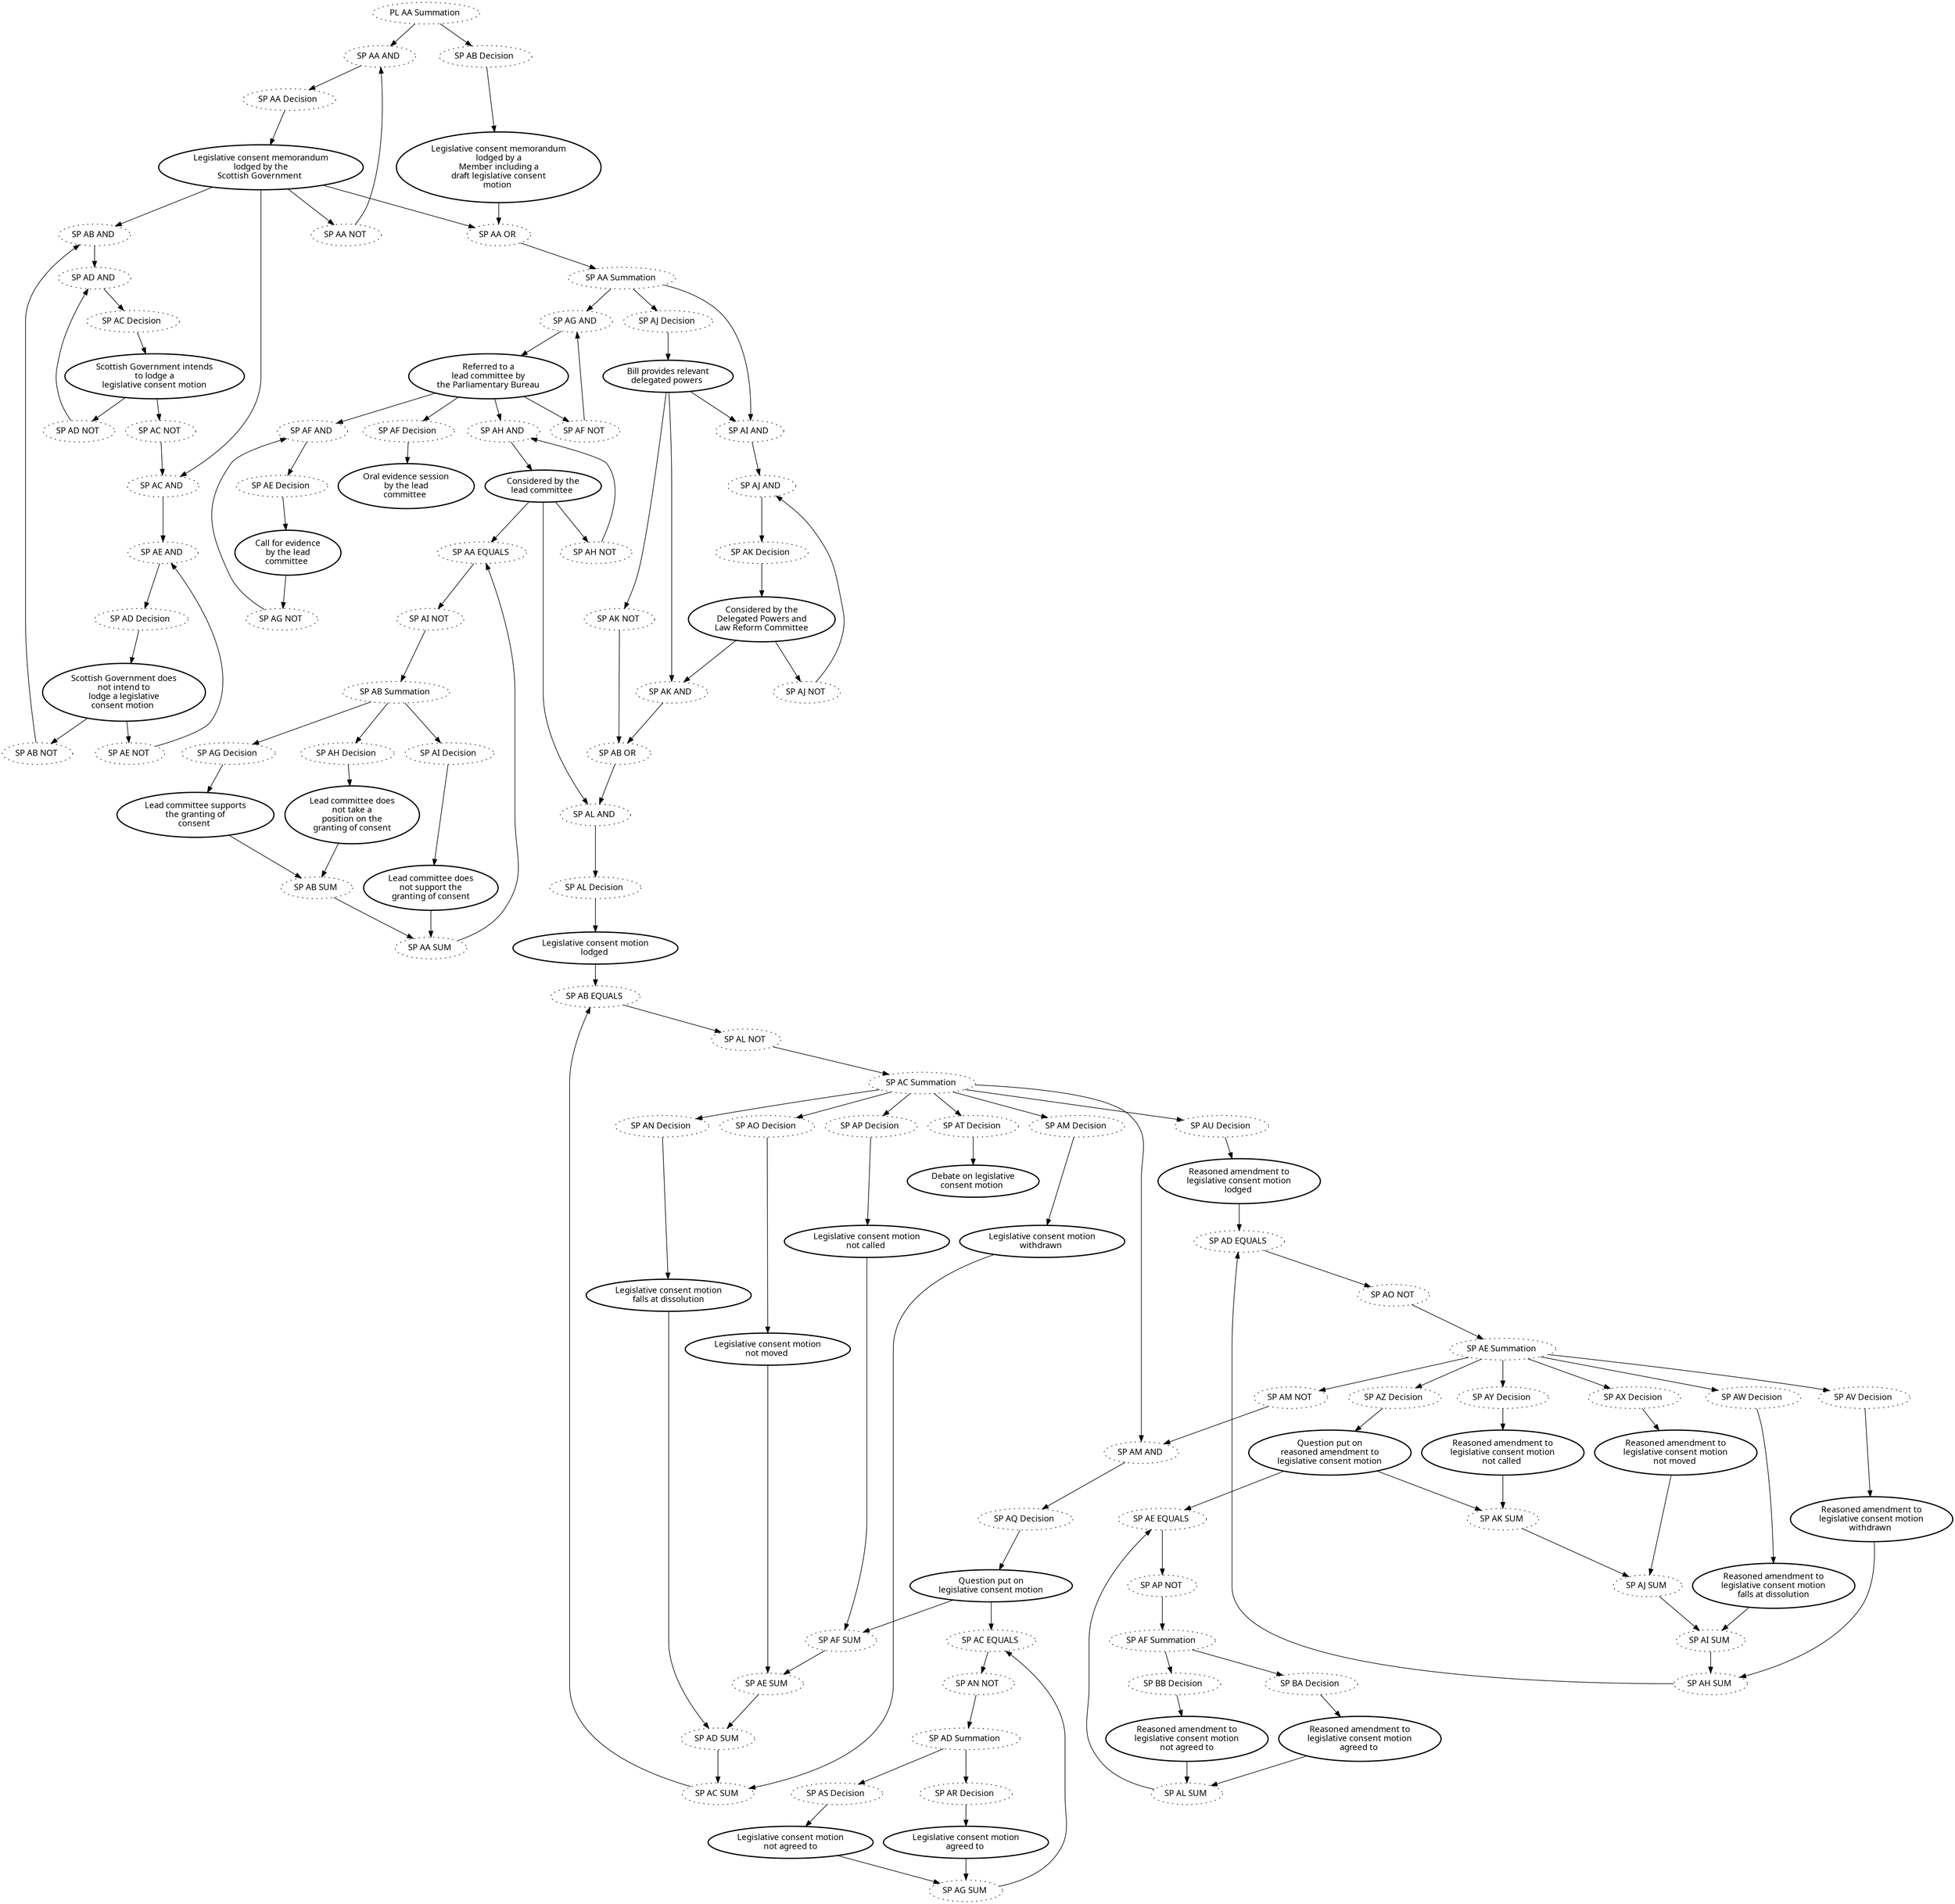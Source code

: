 digraph{graph[fontname="calibri"];node[fontname="calibri"];edge[fontname="calibri"];edge [style=solid, color=black];"1172"->"1217"[label=""];edge[style=solid, color=black];edge [style=solid, color=black];"1172"->"1230"[label=""];edge[style=solid, color=black];edge [style=solid, color=black];"1217"->"1229"[label=""];edge[style=solid, color=black];edge [style=solid, color=black];"1218"->"1220"[label=""];edge[style=solid, color=black];edge [style=solid, color=black];"1219"->"1221"[label=""];edge[style=solid, color=black];edge [style=solid, color=black];"1220"->"1231"[label=""];edge[style=solid, color=black];edge [style=solid, color=black];"1221"->"1232"[label=""];edge[style=solid, color=black];edge [style=solid, color=black];"1222"->"1533"[label=""];edge[style=solid, color=black];edge [style=solid, color=black];"1223"->"1217"[label=""];edge[style=solid, color=black];edge [style=solid, color=black];"1224"->"1218"[label=""];edge[style=solid, color=black];edge [style=solid, color=black];"1225"->"1219"[label=""];edge[style=solid, color=black];edge [style=solid, color=black];"1226"->"1220"[label=""];edge[style=solid, color=black];edge [style=solid, color=black];"1227"->"1221"[label=""];edge[style=solid, color=black];edge [style=solid, color=black];"1228"->"1516"[label=""];edge[style=solid, color=black];edge [style=solid, color=black];"1229"->"1576"[label=""];edge[style=solid, color=black];edge [style=solid, color=black];"1230"->"1577"[label=""];edge[style=solid, color=black];edge [style=solid, color=black];"1231"->"1578"[label=""];edge[style=solid, color=black];edge [style=solid, color=black];"1232"->"1579"[label=""];edge[style=solid, color=black];edge [style=solid, color=black];"1516"->"1581"[label=""];edge[style=solid, color=black];edge [style=solid, color=black];"1517"->"1583"[label=""];edge[style=solid, color=black];edge [style=solid, color=black];"1518"->"1519"[label=""];edge[style=solid, color=black];edge [style=solid, color=black];"1519"->"1539"[label=""];edge[style=solid, color=black];edge [style=solid, color=black];"1520"->"1558"[label=""];edge[style=solid, color=black];edge [style=solid, color=black];"1521"->"1540"[label=""];edge[style=solid, color=black];edge [style=solid, color=black];"1522"->"1545"[label=""];edge[style=solid, color=black];edge [style=solid, color=black];"1523"->"1222"[label=""];edge[style=solid, color=black];edge [style=solid, color=black];"1524"->"1517"[label=""];edge[style=solid, color=black];edge [style=solid, color=black];"1525"->"1607"[label=""];edge[style=solid, color=black];edge [style=solid, color=black];"1526"->"1519"[label=""];edge[style=solid, color=black];edge [style=solid, color=black];"1527"->"1558"[label=""];edge[style=solid, color=black];edge [style=solid, color=black];"1528"->"1608"[label=""];edge[style=solid, color=black];edge [style=solid, color=black];"1529"->"1522"[label=""];edge[style=solid, color=black];edge [style=solid, color=black];"1530"->"1609"[label=""];edge[style=solid, color=black];edge [style=solid, color=black];"1531"->"1610"[label=""];edge[style=solid, color=black];edge [style=solid, color=black];"1532"->"1611"[label=""];edge[style=solid, color=black];edge [style=solid, color=black];"1533"->"1580"[label=""];edge[style=solid, color=black];edge [style=solid, color=black];"1534"->"1582"[label=""];edge[style=solid, color=black];edge [style=solid, color=black];"1535"->"1584"[label=""];edge[style=solid, color=black];edge [style=solid, color=black];"1536"->"1585"[label=""];edge[style=solid, color=black];edge [style=solid, color=black];"1537"->"1586"[label=""];edge[style=solid, color=black];edge [style=solid, color=black];"1538"->"1596"[label=""];edge[style=solid, color=black];edge [style=solid, color=black];"1539"->"1597"[label=""];edge[style=solid, color=black];edge [style=solid, color=black];"1540"->"1587"[label=""];edge[style=solid, color=black];edge [style=solid, color=black];"1541"->"1588"[label=""];edge[style=solid, color=black];edge [style=solid, color=black];"1542"->"1589"[label=""];edge[style=solid, color=black];edge [style=solid, color=black];"1543"->"1590"[label=""];edge[style=solid, color=black];edge [style=solid, color=black];"1544"->"1591"[label=""];edge[style=solid, color=black];edge [style=solid, color=black];"1545"->"1592"[label=""];edge[style=solid, color=black];edge [style=solid, color=black];"1546"->"1593"[label=""];edge[style=solid, color=black];edge [style=solid, color=black];"1547"->"1594"[label=""];edge[style=solid, color=black];edge [style=solid, color=black];"1548"->"1595"[label=""];edge[style=solid, color=black];edge [style=solid, color=black];"1549"->"1598"[label=""];edge[style=solid, color=black];edge [style=solid, color=black];"1550"->"1599"[label=""];edge[style=solid, color=black];edge [style=solid, color=black];"1551"->"1600"[label=""];edge[style=solid, color=black];edge [style=solid, color=black];"1552"->"1601"[label=""];edge[style=solid, color=black];edge [style=solid, color=black];"1553"->"1602"[label=""];edge[style=solid, color=black];edge [style=solid, color=black];"1554"->"1603"[label=""];edge[style=solid, color=black];edge [style=solid, color=black];"1555"->"1604"[label=""];edge[style=solid, color=black];edge [style=solid, color=black];"1556"->"1605"[label=""];edge[style=solid, color=black];edge [style=solid, color=black];"1557"->"1606"[label=""];edge[style=solid, color=black];edge [style=solid, color=black];"1558"->"1521"[label=""];edge[style=solid, color=black];edge [style=solid, color=black];"1559"->"1571"[label=""];edge[style=solid, color=black];edge [style=solid, color=black];"1560"->"1559"[label=""];edge[style=solid, color=black];edge [style=solid, color=black];"1561"->"1572"[label=""];edge[style=solid, color=black];edge [style=solid, color=black];"1562"->"1561"[label=""];edge[style=solid, color=black];edge [style=solid, color=black];"1563"->"1562"[label=""];edge[style=solid, color=black];edge [style=solid, color=black];"1564"->"1563"[label=""];edge[style=solid, color=black];edge [style=solid, color=black];"1565"->"1573"[label=""];edge[style=solid, color=black];edge [style=solid, color=black];"1566"->"1574"[label=""];edge[style=solid, color=black];edge [style=solid, color=black];"1567"->"1566"[label=""];edge[style=solid, color=black];edge [style=solid, color=black];"1568"->"1567"[label=""];edge[style=solid, color=black];edge [style=solid, color=black];"1569"->"1568"[label=""];edge[style=solid, color=black];edge [style=solid, color=black];"1570"->"1575"[label=""];edge[style=solid, color=black];edge [style=solid, color=black];"1571"->"1525"[label=""];edge[style=solid, color=black];edge [style=solid, color=black];"1572"->"1528"[label=""];edge[style=solid, color=black];edge [style=solid, color=black];"1573"->"1530"[label=""];edge[style=solid, color=black];edge [style=solid, color=black];"1574"->"1531"[label=""];edge[style=solid, color=black];edge [style=solid, color=black];"1575"->"1532"[label=""];edge[style=solid, color=black];edge [style=solid, color=black];"1576"->"1223"[label=""];edge[style=solid, color=black];edge [style=solid, color=black];"1576"->"1557"[label=""];edge[style=solid, color=black];edge [style=solid, color=black];"1576"->"1218"[label=""];edge[style=solid, color=black];edge [style=solid, color=black];"1576"->"1219"[label=""];edge[style=solid, color=black];edge [style=solid, color=black];"1577"->"1557"[label=""];edge[style=solid, color=black];edge [style=solid, color=black];"1578"->"1226"[label=""];edge[style=solid, color=black];edge [style=solid, color=black];"1578"->"1225"[label=""];edge[style=solid, color=black];edge [style=solid, color=black];"1579"->"1227"[label=""];edge[style=solid, color=black];edge [style=solid, color=black];"1579"->"1224"[label=""];edge[style=solid, color=black];edge [style=solid, color=black];"1580"->"1523"[label=""];edge[style=solid, color=black];edge [style=solid, color=black];"1581"->"1228"[label=""];edge[style=solid, color=black];edge [style=solid, color=black];"1581"->"1222"[label=""];edge[style=solid, color=black];edge [style=solid, color=black];"1581"->"1534"[label=""];edge[style=solid, color=black];edge [style=solid, color=black];"1581"->"1517"[label=""];edge[style=solid, color=black];edge [style=solid, color=black];"1583"->"1524"[label=""];edge[style=solid, color=black];edge [style=solid, color=black];"1583"->"1521"[label=""];edge[style=solid, color=black];edge [style=solid, color=black];"1583"->"1571"[label=""];edge[style=solid, color=black];edge [style=solid, color=black];"1584"->"1560"[label=""];edge[style=solid, color=black];edge [style=solid, color=black];"1585"->"1560"[label=""];edge[style=solid, color=black];edge [style=solid, color=black];"1586"->"1559"[label=""];edge[style=solid, color=black];edge [style=solid, color=black];"1587"->"1572"[label=""];edge[style=solid, color=black];edge [style=solid, color=black];"1588"->"1561"[label=""];edge[style=solid, color=black];edge [style=solid, color=black];"1589"->"1562"[label=""];edge[style=solid, color=black];edge [style=solid, color=black];"1590"->"1563"[label=""];edge[style=solid, color=black];edge [style=solid, color=black];"1591"->"1564"[label=""];edge[style=solid, color=black];edge [style=solid, color=black];"1592"->"1564"[label=""];edge[style=solid, color=black];edge [style=solid, color=black];"1592"->"1573"[label=""];edge[style=solid, color=black];edge [style=solid, color=black];"1593"->"1565"[label=""];edge[style=solid, color=black];edge [style=solid, color=black];"1594"->"1565"[label=""];edge[style=solid, color=black];edge [style=solid, color=black];"1596"->"1518"[label=""];edge[style=solid, color=black];edge [style=solid, color=black];"1596"->"1520"[label=""];edge[style=solid, color=black];edge [style=solid, color=black];"1596"->"1527"[label=""];edge[style=solid, color=black];edge [style=solid, color=black];"1597"->"1526"[label=""];edge[style=solid, color=black];edge [style=solid, color=black];"1597"->"1520"[label=""];edge[style=solid, color=black];edge [style=solid, color=black];"1598"->"1574"[label=""];edge[style=solid, color=black];edge [style=solid, color=black];"1599"->"1566"[label=""];edge[style=solid, color=black];edge [style=solid, color=black];"1600"->"1567"[label=""];edge[style=solid, color=black];edge [style=solid, color=black];"1601"->"1568"[label=""];edge[style=solid, color=black];edge [style=solid, color=black];"1602"->"1569"[label=""];edge[style=solid, color=black];edge [style=solid, color=black];"1603"->"1569"[label=""];edge[style=solid, color=black];edge [style=solid, color=black];"1603"->"1575"[label=""];edge[style=solid, color=black];edge [style=solid, color=black];"1604"->"1570"[label=""];edge[style=solid, color=black];edge [style=solid, color=black];"1605"->"1570"[label=""];edge[style=solid, color=black];edge [style=solid, color=black];"1606"->"1516"[label=""];edge[style=solid, color=black];edge [style=solid, color=black];"1606"->"1538"[label=""];edge[style=solid, color=black];edge [style=solid, color=black];"1606"->"1518"[label=""];edge[style=solid, color=black];edge [style=solid, color=black];"1607"->"1535"[label=""];edge[style=solid, color=black];edge [style=solid, color=black];"1607"->"1536"[label=""];edge[style=solid, color=black];edge [style=solid, color=black];"1607"->"1537"[label=""];edge[style=solid, color=black];edge [style=solid, color=black];"1608"->"1548"[label=""];edge[style=solid, color=black];edge [style=solid, color=black];"1608"->"1542"[label=""];edge[style=solid, color=black];edge [style=solid, color=black];"1608"->"1541"[label=""];edge[style=solid, color=black];edge [style=solid, color=black];"1608"->"1543"[label=""];edge[style=solid, color=black];edge [style=solid, color=black];"1608"->"1544"[label=""];edge[style=solid, color=black];edge [style=solid, color=black];"1608"->"1522"[label=""];edge[style=solid, color=black];edge [style=solid, color=black];"1608"->"1549"[label=""];edge[style=solid, color=black];edge [style=solid, color=black];"1609"->"1546"[label=""];edge[style=solid, color=black];edge [style=solid, color=black];"1609"->"1547"[label=""];edge[style=solid, color=black];edge [style=solid, color=black];"1610"->"1551"[label=""];edge[style=solid, color=black];edge [style=solid, color=black];"1610"->"1550"[label=""];edge[style=solid, color=black];edge [style=solid, color=black];"1610"->"1552"[label=""];edge[style=solid, color=black];edge [style=solid, color=black];"1610"->"1553"[label=""];edge[style=solid, color=black];edge [style=solid, color=black];"1610"->"1554"[label=""];edge[style=solid, color=black];edge [style=solid, color=black];"1610"->"1529"[label=""];edge[style=solid, color=black];edge [style=solid, color=black];"1611"->"1555"[label=""];edge[style=solid, color=black];edge [style=solid, color=black];"1611"->"1556"[label=""];edge[style=solid, color=black];"1172" [label="PL AA Summation ", style=dotted];"1217" [label="SP AA AND ", style=dotted];"1218" [label="SP AB AND ", style=dotted];"1219" [label="SP AC AND ", style=dotted];"1220" [label="SP AD AND ", style=dotted];"1221" [label="SP AE AND ", style=dotted];"1222" [label="SP AF AND ", style=dotted];"1223" [label="SP AA NOT ", style=dotted];"1224" [label="SP AB NOT ", style=dotted];"1225" [label="SP AC NOT ", style=dotted];"1226" [label="SP AD NOT ", style=dotted];"1227" [label="SP AE NOT ", style=dotted];"1228" [label="SP AF NOT ", style=dotted];"1229" [label="SP AA Decision ", style=dotted];"1230" [label="SP AB Decision ", style=dotted];"1231" [label="SP AC Decision ", style=dotted];"1232" [label="SP AD Decision ", style=dotted];"1516" [label="SP AG AND ", style=dotted];"1517" [label="SP AH AND ", style=dotted];"1518" [label="SP AI AND ", style=dotted];"1519" [label="SP AJ AND ", style=dotted];"1520" [label="SP AK AND ", style=dotted];"1521" [label="SP AL AND ", style=dotted];"1522" [label="SP AM AND ", style=dotted];"1523" [label="SP AG NOT ", style=dotted];"1524" [label="SP AH NOT ", style=dotted];"1525" [label="SP AI NOT ", style=dotted];"1526" [label="SP AJ NOT ", style=dotted];"1527" [label="SP AK NOT ", style=dotted];"1528" [label="SP AL NOT ", style=dotted];"1529" [label="SP AM NOT ", style=dotted];"1530" [label="SP AN NOT ", style=dotted];"1531" [label="SP AO NOT ", style=dotted];"1532" [label="SP AP NOT ", style=dotted];"1533" [label="SP AE Decision ", style=dotted];"1534" [label="SP AF Decision ", style=dotted];"1535" [label="SP AG Decision ", style=dotted];"1536" [label="SP AH Decision ", style=dotted];"1537" [label="SP AI Decision ", style=dotted];"1538" [label="SP AJ Decision ", style=dotted];"1539" [label="SP AK Decision ", style=dotted];"1540" [label="SP AL Decision ", style=dotted];"1541" [label="SP AM Decision ", style=dotted];"1542" [label="SP AN Decision ", style=dotted];"1543" [label="SP AO Decision ", style=dotted];"1544" [label="SP AP Decision ", style=dotted];"1545" [label="SP AQ Decision ", style=dotted];"1546" [label="SP AR Decision ", style=dotted];"1547" [label="SP AS Decision ", style=dotted];"1548" [label="SP AT Decision ", style=dotted];"1549" [label="SP AU Decision ", style=dotted];"1550" [label="SP AV Decision ", style=dotted];"1551" [label="SP AW Decision ", style=dotted];"1552" [label="SP AX Decision ", style=dotted];"1553" [label="SP AY Decision ", style=dotted];"1554" [label="SP AZ Decision ", style=dotted];"1555" [label="SP BA Decision ", style=dotted];"1556" [label="SP BB Decision ", style=dotted];"1557" [label="SP AA OR ", style=dotted];"1558" [label="SP AB OR ", style=dotted];"1559" [label="SP AA SUM ", style=dotted];"1560" [label="SP AB SUM ", style=dotted];"1561" [label="SP AC SUM ", style=dotted];"1562" [label="SP AD SUM ", style=dotted];"1563" [label="SP AE SUM ", style=dotted];"1564" [label="SP AF SUM ", style=dotted];"1565" [label="SP AG SUM ", style=dotted];"1566" [label="SP AH SUM ", style=dotted];"1567" [label="SP AI SUM ", style=dotted];"1568" [label="SP AJ SUM ", style=dotted];"1569" [label="SP AK SUM ", style=dotted];"1570" [label="SP AL SUM ", style=dotted];"1571" [label="SP AA EQUALS ", style=dotted];"1572" [label="SP AB EQUALS ", style=dotted];"1573" [label="SP AC EQUALS ", style=dotted];"1574" [label="SP AD EQUALS ", style=dotted];"1575" [label="SP AE EQUALS ", style=dotted];"1576" [label="Legislative consent memorandum\nlodged by the\nScottish Government ", style=bold];"1577" [label="Legislative consent memorandum\nlodged by a\nMember including a\ndraft legislative consent\nmotion ", style=bold];"1578" [label="Scottish Government intends\nto lodge a\nlegislative consent motion\n", style=bold];"1579" [label="Scottish Government does\nnot intend to\nlodge a legislative\nconsent motion ", style=bold];"1580" [label="Call for evidence\nby the lead\ncommittee ", style=bold];"1581" [label="Referred to a\nlead committee by\nthe Parliamentary Bureau\n", style=bold];"1583" [label="Considered by the\nlead committee ", style=bold];"1584" [label="Lead committee supports\nthe granting of\nconsent ", style=bold];"1585" [label="Lead committee does\nnot take a\nposition on the\ngranting of consent\n", style=bold];"1586" [label="Lead committee does\nnot support the\ngranting of consent\n", style=bold];"1587" [label="Legislative consent motion\nlodged ", style=bold];"1588" [label="Legislative consent motion\nwithdrawn ", style=bold];"1589" [label="Legislative consent motion\nfalls at dissolution\n", style=bold];"1590" [label="Legislative consent motion\nnot moved ", style=bold];"1591" [label="Legislative consent motion\nnot called ", style=bold];"1592" [label="Question put on\nlegislative consent motion\n", style=bold];"1593" [label="Legislative consent motion\nagreed to ", style=bold];"1594" [label="Legislative consent motion\nnot agreed to\n", style=bold];"1596" [label="Bill provides relevant\ndelegated powers ", style=bold];"1597" [label="Considered by the\nDelegated Powers and\nLaw Reform Committee\n", style=bold];"1598" [label="Reasoned amendment to\nlegislative consent motion\nlodged ", style=bold];"1599" [label="Reasoned amendment to\nlegislative consent motion\nwithdrawn ", style=bold];"1600" [label="Reasoned amendment to\nlegislative consent motion\nfalls at dissolution\n", style=bold];"1601" [label="Reasoned amendment to\nlegislative consent motion\nnot moved ", style=bold];"1602" [label="Reasoned amendment to\nlegislative consent motion\nnot called ", style=bold];"1603" [label="Question put on\nreasoned amendment to\nlegislative consent motion\n", style=bold];"1604" [label="Reasoned amendment to\nlegislative consent motion\nagreed to ", style=bold];"1605" [label="Reasoned amendment to\nlegislative consent motion\nnot agreed to\n", style=bold];"1606" [label="SP AA Summation ", style=dotted];"1607" [label="SP AB Summation ", style=dotted];"1608" [label="SP AC Summation ", style=dotted];"1609" [label="SP AD Summation ", style=dotted];"1610" [label="SP AE Summation ", style=dotted];"1611" [label="SP AF Summation ", style=dotted];"1582" [label="Oral evidence session\nby the lead\ncommittee ", style=bold];"1595" [label="Debate on legislative\nconsent motion ", style=bold];}